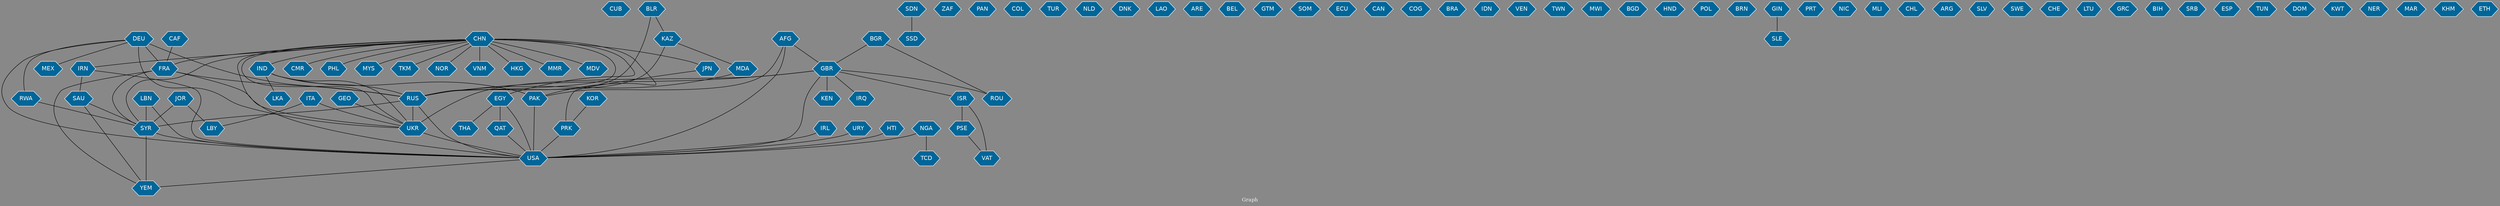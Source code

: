 // Countries together in item graph
graph {
	graph [bgcolor="#888888" fontcolor=white fontsize=12 label="Graph" outputorder=edgesfirst overlap=prism]
	node [color=white fillcolor="#006699" fontcolor=white fontname=Helvetica shape=hexagon style=filled]
	edge [arrowhead=open color=black fontcolor=white fontname=Courier fontsize=12]
		CUB [label=CUB]
		SYR [label=SYR]
		LBN [label=LBN]
		VAT [label=VAT]
		KAZ [label=KAZ]
		SSD [label=SSD]
		SDN [label=SDN]
		MEX [label=MEX]
		RUS [label=RUS]
		UKR [label=UKR]
		CHN [label=CHN]
		JPN [label=JPN]
		PRK [label=PRK]
		PAK [label=PAK]
		SAU [label=SAU]
		IRN [label=IRN]
		AFG [label=AFG]
		ZAF [label=ZAF]
		USA [label=USA]
		PAN [label=PAN]
		THA [label=THA]
		COL [label=COL]
		LBY [label=LBY]
		RWA [label=RWA]
		TUR [label=TUR]
		NLD [label=NLD]
		EGY [label=EGY]
		IND [label=IND]
		ISR [label=ISR]
		PSE [label=PSE]
		NGA [label=NGA]
		KOR [label=KOR]
		DNK [label=DNK]
		FRA [label=FRA]
		CAF [label=CAF]
		VNM [label=VNM]
		LAO [label=LAO]
		DEU [label=DEU]
		HKG [label=HKG]
		GBR [label=GBR]
		KEN [label=KEN]
		ARE [label=ARE]
		BEL [label=BEL]
		GTM [label=GTM]
		MMR [label=MMR]
		MDA [label=MDA]
		MDV [label=MDV]
		CMR [label=CMR]
		ITA [label=ITA]
		SOM [label=SOM]
		ECU [label=ECU]
		YEM [label=YEM]
		CAN [label=CAN]
		COG [label=COG]
		BRA [label=BRA]
		GEO [label=GEO]
		IDN [label=IDN]
		VEN [label=VEN]
		PHL [label=PHL]
		MYS [label=MYS]
		TWN [label=TWN]
		MWI [label=MWI]
		BGD [label=BGD]
		JOR [label=JOR]
		IRL [label=IRL]
		HND [label=HND]
		POL [label=POL]
		BRN [label=BRN]
		GIN [label=GIN]
		SLE [label=SLE]
		PRT [label=PRT]
		NIC [label=NIC]
		MLI [label=MLI]
		CHL [label=CHL]
		ARG [label=ARG]
		IRQ [label=IRQ]
		SLV [label=SLV]
		QAT [label=QAT]
		SWE [label=SWE]
		BLR [label=BLR]
		TKM [label=TKM]
		URY [label=URY]
		CHE [label=CHE]
		ROU [label=ROU]
		LTU [label=LTU]
		LKA [label=LKA]
		GRC [label=GRC]
		NOR [label=NOR]
		BIH [label=BIH]
		SRB [label=SRB]
		ESP [label=ESP]
		TUN [label=TUN]
		TCD [label=TCD]
		DOM [label=DOM]
		KWT [label=KWT]
		HTI [label=HTI]
		NER [label=NER]
		MAR [label=MAR]
		KHM [label=KHM]
		ETH [label=ETH]
		BGR [label=BGR]
			CAF -- FRA [weight=1]
			DEU -- MEX [weight=1]
			SAU -- YEM [weight=1]
			CHN -- CMR [weight=1]
			URY -- USA [weight=1]
			GBR -- KEN [weight=2]
			GBR -- ROU [weight=1]
			AFG -- GBR [weight=1]
			SDN -- SSD [weight=26]
			ISR -- VAT [weight=9]
			AFG -- USA [weight=10]
			CHN -- MDV [weight=1]
			PSE -- VAT [weight=7]
			FRA -- YEM [weight=1]
			JOR -- SYR [weight=4]
			USA -- YEM [weight=2]
			ITA -- UKR [weight=1]
			PRK -- USA [weight=3]
			SAU -- SYR [weight=2]
			KOR -- PRK [weight=1]
			NGA -- USA [weight=2]
			DEU -- RUS [weight=4]
			EGY -- QAT [weight=2]
			CHN -- USA [weight=6]
			QAT -- USA [weight=1]
			CHN -- EGY [weight=1]
			RUS -- SYR [weight=3]
			BLR -- RUS [weight=6]
			CHN -- IND [weight=1]
			GBR -- ISR [weight=2]
			DEU -- RWA [weight=1]
			JPN -- PRK [weight=2]
			EGY -- USA [weight=2]
			CHN -- JPN [weight=7]
			GIN -- SLE [weight=1]
			LBN -- SYR [weight=9]
			UKR -- USA [weight=2]
			CHN -- FRA [weight=2]
			GBR -- RUS [weight=1]
			GBR -- IRQ [weight=1]
			CHN -- TKM [weight=1]
			DEU -- FRA [weight=1]
			ISR -- PSE [weight=15]
			IND -- PAK [weight=15]
			PAK -- USA [weight=8]
			IND -- LKA [weight=1]
			HTI -- USA [weight=1]
			CHN -- MMR [weight=2]
			FRA -- SYR [weight=2]
			CHN -- PHL [weight=5]
			CHN -- UKR [weight=1]
			RUS -- UKR [weight=119]
			CHN -- VNM [weight=9]
			FRA -- RUS [weight=5]
			IRN -- USA [weight=1]
			GEO -- UKR [weight=1]
			IRN -- SAU [weight=5]
			NGA -- TCD [weight=3]
			GBR -- USA [weight=2]
			SYR -- USA [weight=8]
			DEU -- UKR [weight=8]
			KAZ -- RUS [weight=7]
			ITA -- LBY [weight=1]
			SYR -- YEM [weight=1]
			CHN -- IRN [weight=1]
			LBN -- USA [weight=2]
			BLR -- KAZ [weight=6]
			IND -- RUS [weight=1]
			IRL -- USA [weight=2]
			IND -- UKR [weight=1]
			MDA -- RUS [weight=1]
			BGR -- GBR [weight=1]
			GBR -- UKR [weight=1]
			KAZ -- MDA [weight=1]
			JOR -- LBY [weight=2]
			CHN -- RUS [weight=14]
			RUS -- USA [weight=3]
			RWA -- SYR [weight=1]
			DEU -- USA [weight=2]
			BGR -- ROU [weight=1]
			CHN -- SYR [weight=3]
			CHN -- MYS [weight=2]
			CHN -- NOR [weight=1]
			EGY -- THA [weight=1]
			CHN -- PAK [weight=2]
			FRA -- UKR [weight=1]
			AFG -- PAK [weight=2]
			CHN -- HKG [weight=2]
}
